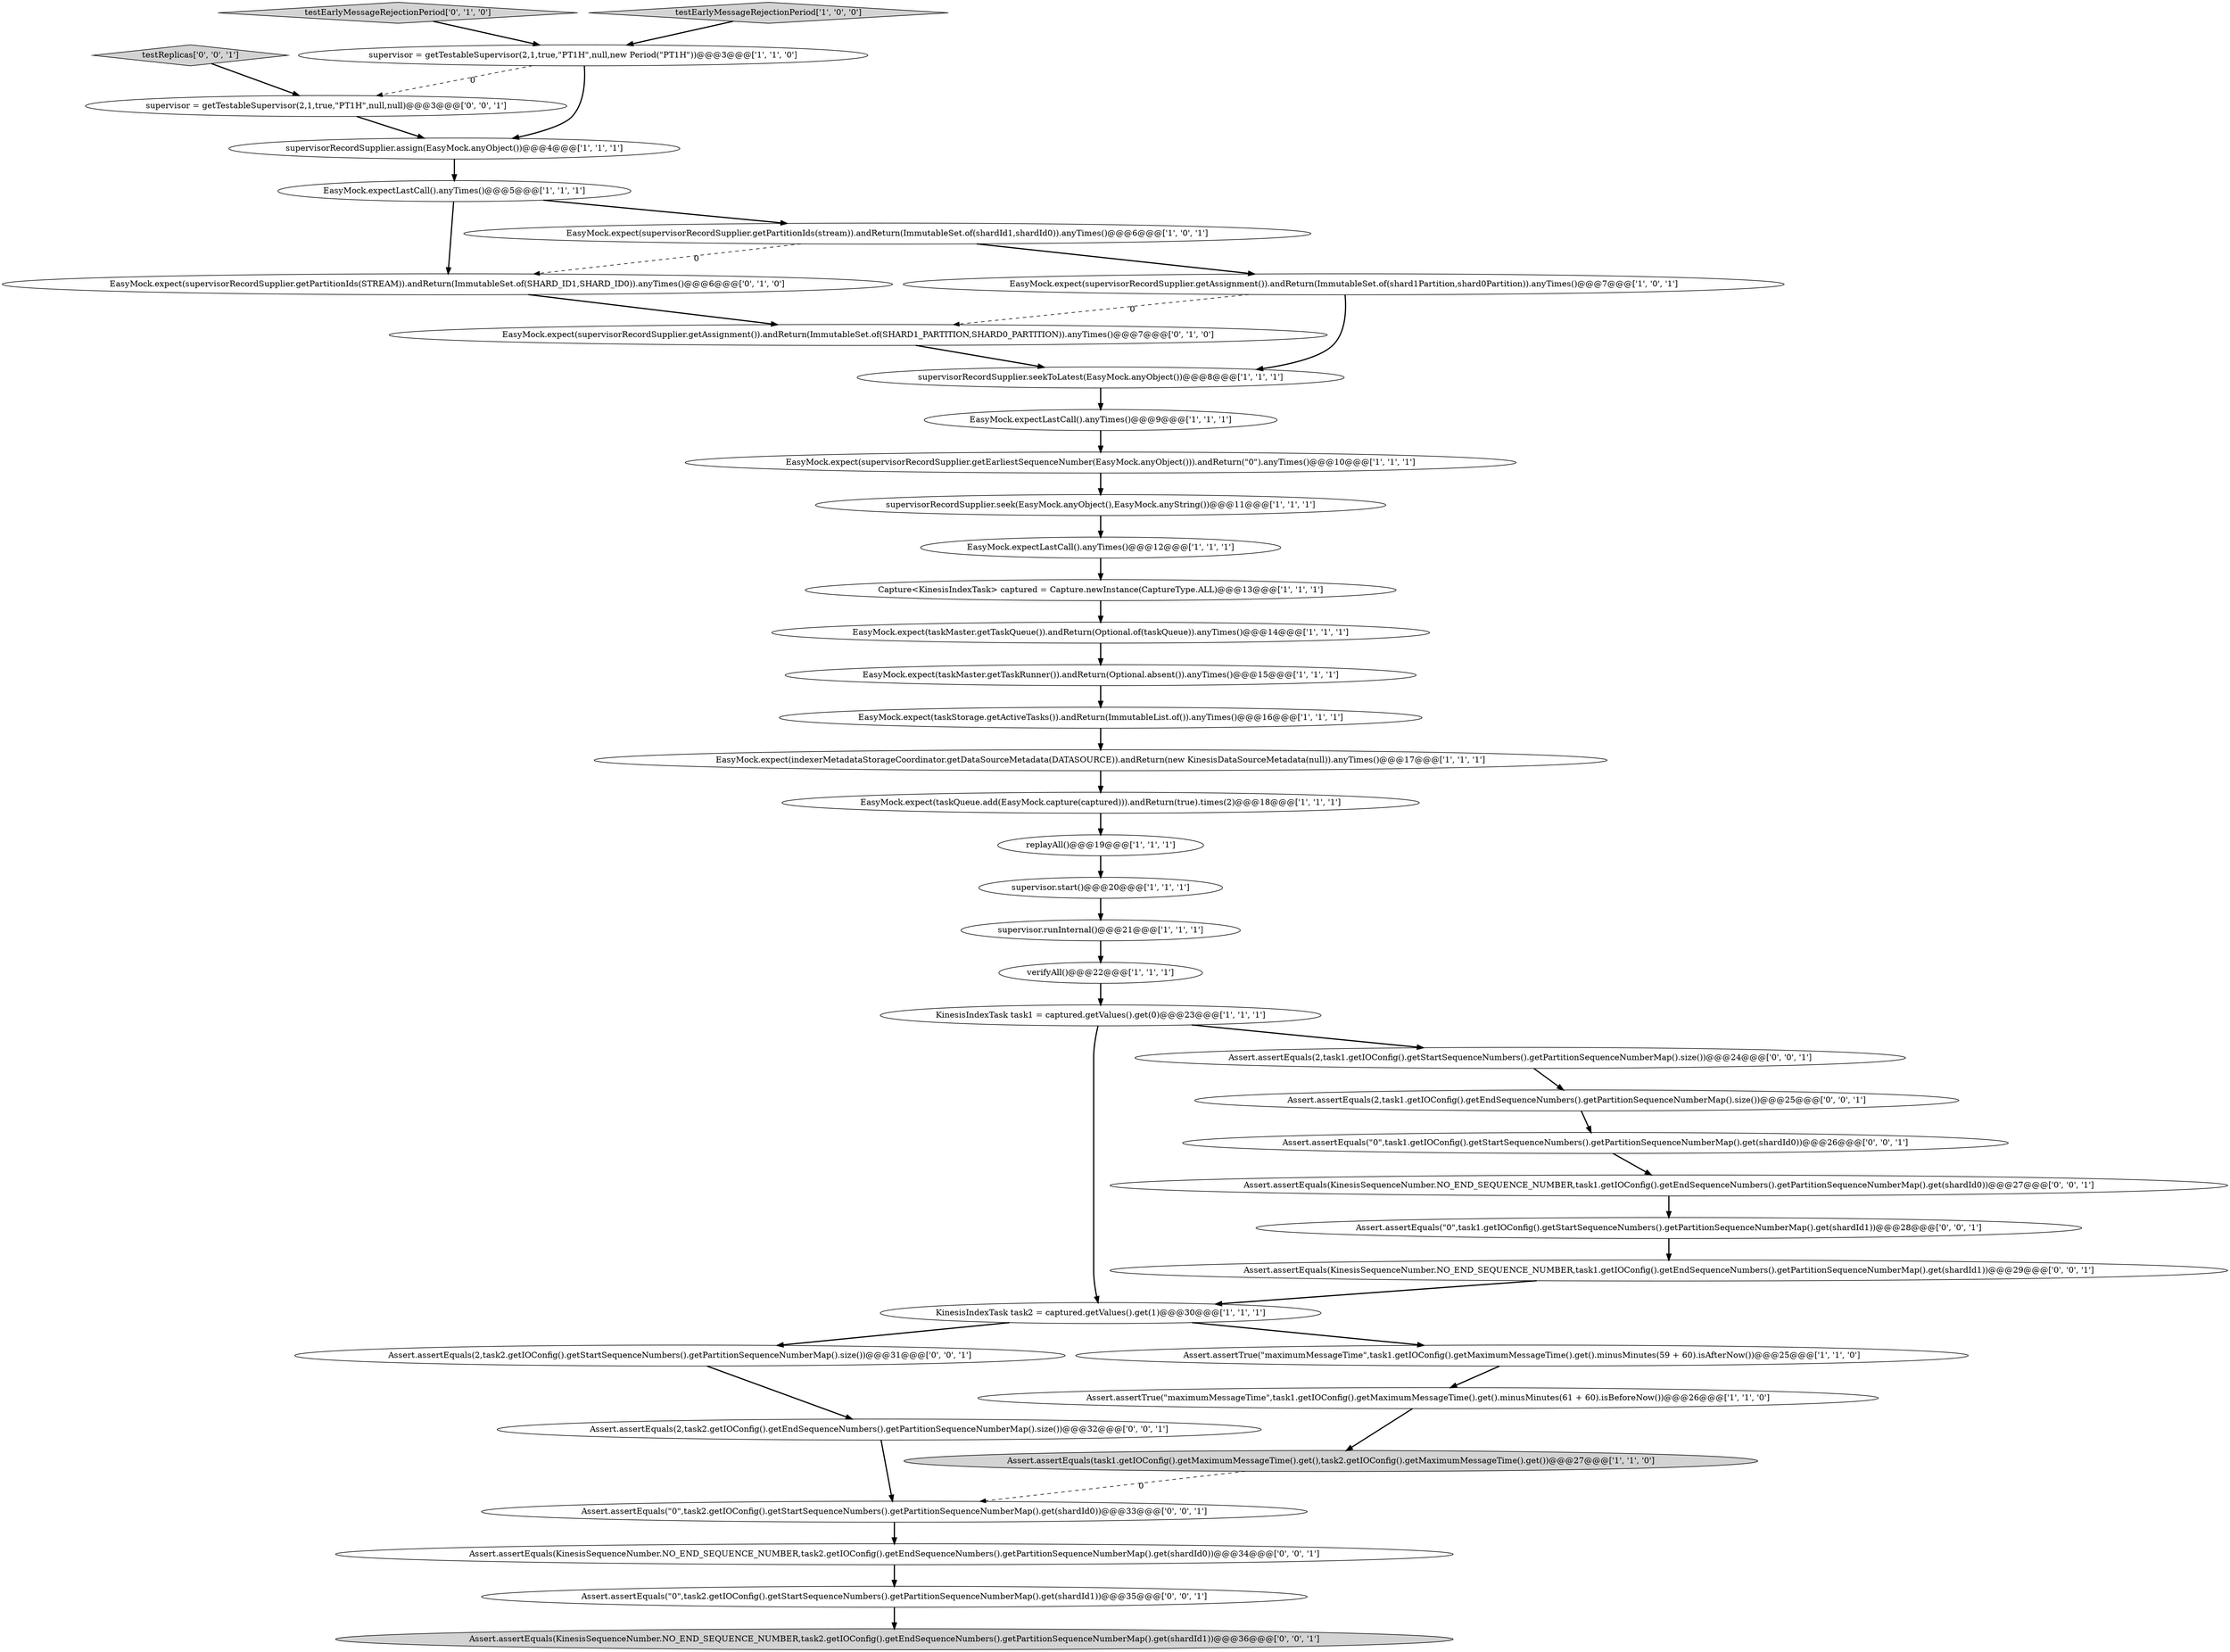 digraph {
4 [style = filled, label = "EasyMock.expectLastCall().anyTimes()@@@12@@@['1', '1', '1']", fillcolor = white, shape = ellipse image = "AAA0AAABBB1BBB"];
3 [style = filled, label = "supervisorRecordSupplier.seek(EasyMock.anyObject(),EasyMock.anyString())@@@11@@@['1', '1', '1']", fillcolor = white, shape = ellipse image = "AAA0AAABBB1BBB"];
31 [style = filled, label = "Assert.assertEquals(2,task2.getIOConfig().getEndSequenceNumbers().getPartitionSequenceNumberMap().size())@@@32@@@['0', '0', '1']", fillcolor = white, shape = ellipse image = "AAA0AAABBB3BBB"];
0 [style = filled, label = "supervisor = getTestableSupervisor(2,1,true,\"PT1H\",null,new Period(\"PT1H\"))@@@3@@@['1', '1', '0']", fillcolor = white, shape = ellipse image = "AAA0AAABBB1BBB"];
15 [style = filled, label = "EasyMock.expect(taskQueue.add(EasyMock.capture(captured))).andReturn(true).times(2)@@@18@@@['1', '1', '1']", fillcolor = white, shape = ellipse image = "AAA0AAABBB1BBB"];
28 [style = filled, label = "EasyMock.expect(supervisorRecordSupplier.getAssignment()).andReturn(ImmutableSet.of(SHARD1_PARTITION,SHARD0_PARTITION)).anyTimes()@@@7@@@['0', '1', '0']", fillcolor = white, shape = ellipse image = "AAA1AAABBB2BBB"];
18 [style = filled, label = "EasyMock.expectLastCall().anyTimes()@@@9@@@['1', '1', '1']", fillcolor = white, shape = ellipse image = "AAA0AAABBB1BBB"];
13 [style = filled, label = "EasyMock.expectLastCall().anyTimes()@@@5@@@['1', '1', '1']", fillcolor = white, shape = ellipse image = "AAA0AAABBB1BBB"];
37 [style = filled, label = "Assert.assertEquals(2,task2.getIOConfig().getStartSequenceNumbers().getPartitionSequenceNumberMap().size())@@@31@@@['0', '0', '1']", fillcolor = white, shape = ellipse image = "AAA0AAABBB3BBB"];
11 [style = filled, label = "Assert.assertTrue(\"maximumMessageTime\",task1.getIOConfig().getMaximumMessageTime().get().minusMinutes(61 + 60).isBeforeNow())@@@26@@@['1', '1', '0']", fillcolor = white, shape = ellipse image = "AAA0AAABBB1BBB"];
1 [style = filled, label = "Capture<KinesisIndexTask> captured = Capture.newInstance(CaptureType.ALL)@@@13@@@['1', '1', '1']", fillcolor = white, shape = ellipse image = "AAA0AAABBB1BBB"];
8 [style = filled, label = "Assert.assertEquals(task1.getIOConfig().getMaximumMessageTime().get(),task2.getIOConfig().getMaximumMessageTime().get())@@@27@@@['1', '1', '0']", fillcolor = lightgray, shape = ellipse image = "AAA0AAABBB1BBB"];
17 [style = filled, label = "Assert.assertTrue(\"maximumMessageTime\",task1.getIOConfig().getMaximumMessageTime().get().minusMinutes(59 + 60).isAfterNow())@@@25@@@['1', '1', '0']", fillcolor = white, shape = ellipse image = "AAA0AAABBB1BBB"];
2 [style = filled, label = "replayAll()@@@19@@@['1', '1', '1']", fillcolor = white, shape = ellipse image = "AAA0AAABBB1BBB"];
5 [style = filled, label = "EasyMock.expect(taskMaster.getTaskRunner()).andReturn(Optional.absent()).anyTimes()@@@15@@@['1', '1', '1']", fillcolor = white, shape = ellipse image = "AAA0AAABBB1BBB"];
30 [style = filled, label = "Assert.assertEquals(\"0\",task2.getIOConfig().getStartSequenceNumbers().getPartitionSequenceNumberMap().get(shardId1))@@@35@@@['0', '0', '1']", fillcolor = white, shape = ellipse image = "AAA0AAABBB3BBB"];
32 [style = filled, label = "Assert.assertEquals(\"0\",task1.getIOConfig().getStartSequenceNumbers().getPartitionSequenceNumberMap().get(shardId0))@@@26@@@['0', '0', '1']", fillcolor = white, shape = ellipse image = "AAA0AAABBB3BBB"];
19 [style = filled, label = "supervisor.start()@@@20@@@['1', '1', '1']", fillcolor = white, shape = ellipse image = "AAA0AAABBB1BBB"];
33 [style = filled, label = "Assert.assertEquals(KinesisSequenceNumber.NO_END_SEQUENCE_NUMBER,task2.getIOConfig().getEndSequenceNumbers().getPartitionSequenceNumberMap().get(shardId1))@@@36@@@['0', '0', '1']", fillcolor = lightgray, shape = ellipse image = "AAA0AAABBB3BBB"];
23 [style = filled, label = "KinesisIndexTask task2 = captured.getValues().get(1)@@@30@@@['1', '1', '1']", fillcolor = white, shape = ellipse image = "AAA0AAABBB1BBB"];
40 [style = filled, label = "testReplicas['0', '0', '1']", fillcolor = lightgray, shape = diamond image = "AAA0AAABBB3BBB"];
34 [style = filled, label = "Assert.assertEquals(\"0\",task1.getIOConfig().getStartSequenceNumbers().getPartitionSequenceNumberMap().get(shardId1))@@@28@@@['0', '0', '1']", fillcolor = white, shape = ellipse image = "AAA0AAABBB3BBB"];
10 [style = filled, label = "supervisorRecordSupplier.seekToLatest(EasyMock.anyObject())@@@8@@@['1', '1', '1']", fillcolor = white, shape = ellipse image = "AAA0AAABBB1BBB"];
35 [style = filled, label = "Assert.assertEquals(KinesisSequenceNumber.NO_END_SEQUENCE_NUMBER,task2.getIOConfig().getEndSequenceNumbers().getPartitionSequenceNumberMap().get(shardId0))@@@34@@@['0', '0', '1']", fillcolor = white, shape = ellipse image = "AAA0AAABBB3BBB"];
16 [style = filled, label = "EasyMock.expect(supervisorRecordSupplier.getAssignment()).andReturn(ImmutableSet.of(shard1Partition,shard0Partition)).anyTimes()@@@7@@@['1', '0', '1']", fillcolor = white, shape = ellipse image = "AAA0AAABBB1BBB"];
41 [style = filled, label = "Assert.assertEquals(2,task1.getIOConfig().getEndSequenceNumbers().getPartitionSequenceNumberMap().size())@@@25@@@['0', '0', '1']", fillcolor = white, shape = ellipse image = "AAA0AAABBB3BBB"];
9 [style = filled, label = "supervisor.runInternal()@@@21@@@['1', '1', '1']", fillcolor = white, shape = ellipse image = "AAA0AAABBB1BBB"];
36 [style = filled, label = "Assert.assertEquals(KinesisSequenceNumber.NO_END_SEQUENCE_NUMBER,task1.getIOConfig().getEndSequenceNumbers().getPartitionSequenceNumberMap().get(shardId1))@@@29@@@['0', '0', '1']", fillcolor = white, shape = ellipse image = "AAA0AAABBB3BBB"];
29 [style = filled, label = "Assert.assertEquals(KinesisSequenceNumber.NO_END_SEQUENCE_NUMBER,task1.getIOConfig().getEndSequenceNumbers().getPartitionSequenceNumberMap().get(shardId0))@@@27@@@['0', '0', '1']", fillcolor = white, shape = ellipse image = "AAA0AAABBB3BBB"];
24 [style = filled, label = "EasyMock.expect(taskMaster.getTaskQueue()).andReturn(Optional.of(taskQueue)).anyTimes()@@@14@@@['1', '1', '1']", fillcolor = white, shape = ellipse image = "AAA0AAABBB1BBB"];
25 [style = filled, label = "verifyAll()@@@22@@@['1', '1', '1']", fillcolor = white, shape = ellipse image = "AAA0AAABBB1BBB"];
27 [style = filled, label = "testEarlyMessageRejectionPeriod['0', '1', '0']", fillcolor = lightgray, shape = diamond image = "AAA0AAABBB2BBB"];
21 [style = filled, label = "EasyMock.expect(taskStorage.getActiveTasks()).andReturn(ImmutableList.of()).anyTimes()@@@16@@@['1', '1', '1']", fillcolor = white, shape = ellipse image = "AAA0AAABBB1BBB"];
26 [style = filled, label = "EasyMock.expect(supervisorRecordSupplier.getPartitionIds(STREAM)).andReturn(ImmutableSet.of(SHARD_ID1,SHARD_ID0)).anyTimes()@@@6@@@['0', '1', '0']", fillcolor = white, shape = ellipse image = "AAA1AAABBB2BBB"];
6 [style = filled, label = "KinesisIndexTask task1 = captured.getValues().get(0)@@@23@@@['1', '1', '1']", fillcolor = white, shape = ellipse image = "AAA0AAABBB1BBB"];
42 [style = filled, label = "supervisor = getTestableSupervisor(2,1,true,\"PT1H\",null,null)@@@3@@@['0', '0', '1']", fillcolor = white, shape = ellipse image = "AAA0AAABBB3BBB"];
12 [style = filled, label = "EasyMock.expect(indexerMetadataStorageCoordinator.getDataSourceMetadata(DATASOURCE)).andReturn(new KinesisDataSourceMetadata(null)).anyTimes()@@@17@@@['1', '1', '1']", fillcolor = white, shape = ellipse image = "AAA0AAABBB1BBB"];
39 [style = filled, label = "Assert.assertEquals(\"0\",task2.getIOConfig().getStartSequenceNumbers().getPartitionSequenceNumberMap().get(shardId0))@@@33@@@['0', '0', '1']", fillcolor = white, shape = ellipse image = "AAA0AAABBB3BBB"];
14 [style = filled, label = "supervisorRecordSupplier.assign(EasyMock.anyObject())@@@4@@@['1', '1', '1']", fillcolor = white, shape = ellipse image = "AAA0AAABBB1BBB"];
22 [style = filled, label = "testEarlyMessageRejectionPeriod['1', '0', '0']", fillcolor = lightgray, shape = diamond image = "AAA0AAABBB1BBB"];
20 [style = filled, label = "EasyMock.expect(supervisorRecordSupplier.getPartitionIds(stream)).andReturn(ImmutableSet.of(shardId1,shardId0)).anyTimes()@@@6@@@['1', '0', '1']", fillcolor = white, shape = ellipse image = "AAA0AAABBB1BBB"];
7 [style = filled, label = "EasyMock.expect(supervisorRecordSupplier.getEarliestSequenceNumber(EasyMock.anyObject())).andReturn(\"0\").anyTimes()@@@10@@@['1', '1', '1']", fillcolor = white, shape = ellipse image = "AAA0AAABBB1BBB"];
38 [style = filled, label = "Assert.assertEquals(2,task1.getIOConfig().getStartSequenceNumbers().getPartitionSequenceNumberMap().size())@@@24@@@['0', '0', '1']", fillcolor = white, shape = ellipse image = "AAA0AAABBB3BBB"];
13->26 [style = bold, label=""];
40->42 [style = bold, label=""];
19->9 [style = bold, label=""];
20->16 [style = bold, label=""];
37->31 [style = bold, label=""];
35->30 [style = bold, label=""];
22->0 [style = bold, label=""];
12->15 [style = bold, label=""];
39->35 [style = bold, label=""];
6->38 [style = bold, label=""];
27->0 [style = bold, label=""];
14->13 [style = bold, label=""];
41->32 [style = bold, label=""];
38->41 [style = bold, label=""];
34->36 [style = bold, label=""];
0->42 [style = dashed, label="0"];
1->24 [style = bold, label=""];
16->10 [style = bold, label=""];
15->2 [style = bold, label=""];
21->12 [style = bold, label=""];
4->1 [style = bold, label=""];
36->23 [style = bold, label=""];
10->18 [style = bold, label=""];
20->26 [style = dashed, label="0"];
7->3 [style = bold, label=""];
29->34 [style = bold, label=""];
2->19 [style = bold, label=""];
30->33 [style = bold, label=""];
5->21 [style = bold, label=""];
16->28 [style = dashed, label="0"];
11->8 [style = bold, label=""];
26->28 [style = bold, label=""];
17->11 [style = bold, label=""];
28->10 [style = bold, label=""];
8->39 [style = dashed, label="0"];
23->37 [style = bold, label=""];
13->20 [style = bold, label=""];
9->25 [style = bold, label=""];
42->14 [style = bold, label=""];
0->14 [style = bold, label=""];
24->5 [style = bold, label=""];
23->17 [style = bold, label=""];
6->23 [style = bold, label=""];
32->29 [style = bold, label=""];
31->39 [style = bold, label=""];
25->6 [style = bold, label=""];
3->4 [style = bold, label=""];
18->7 [style = bold, label=""];
}
